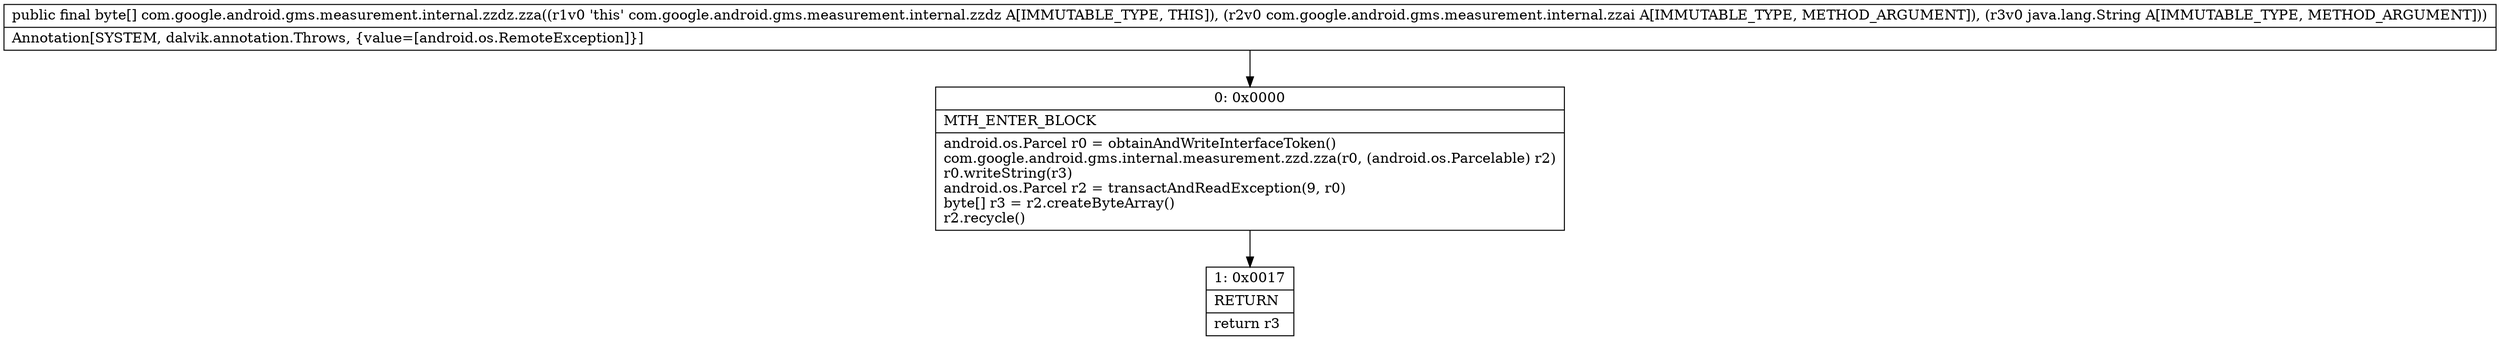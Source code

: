 digraph "CFG forcom.google.android.gms.measurement.internal.zzdz.zza(Lcom\/google\/android\/gms\/measurement\/internal\/zzai;Ljava\/lang\/String;)[B" {
Node_0 [shape=record,label="{0\:\ 0x0000|MTH_ENTER_BLOCK\l|android.os.Parcel r0 = obtainAndWriteInterfaceToken()\lcom.google.android.gms.internal.measurement.zzd.zza(r0, (android.os.Parcelable) r2)\lr0.writeString(r3)\landroid.os.Parcel r2 = transactAndReadException(9, r0)\lbyte[] r3 = r2.createByteArray()\lr2.recycle()\l}"];
Node_1 [shape=record,label="{1\:\ 0x0017|RETURN\l|return r3\l}"];
MethodNode[shape=record,label="{public final byte[] com.google.android.gms.measurement.internal.zzdz.zza((r1v0 'this' com.google.android.gms.measurement.internal.zzdz A[IMMUTABLE_TYPE, THIS]), (r2v0 com.google.android.gms.measurement.internal.zzai A[IMMUTABLE_TYPE, METHOD_ARGUMENT]), (r3v0 java.lang.String A[IMMUTABLE_TYPE, METHOD_ARGUMENT]))  | Annotation[SYSTEM, dalvik.annotation.Throws, \{value=[android.os.RemoteException]\}]\l}"];
MethodNode -> Node_0;
Node_0 -> Node_1;
}

